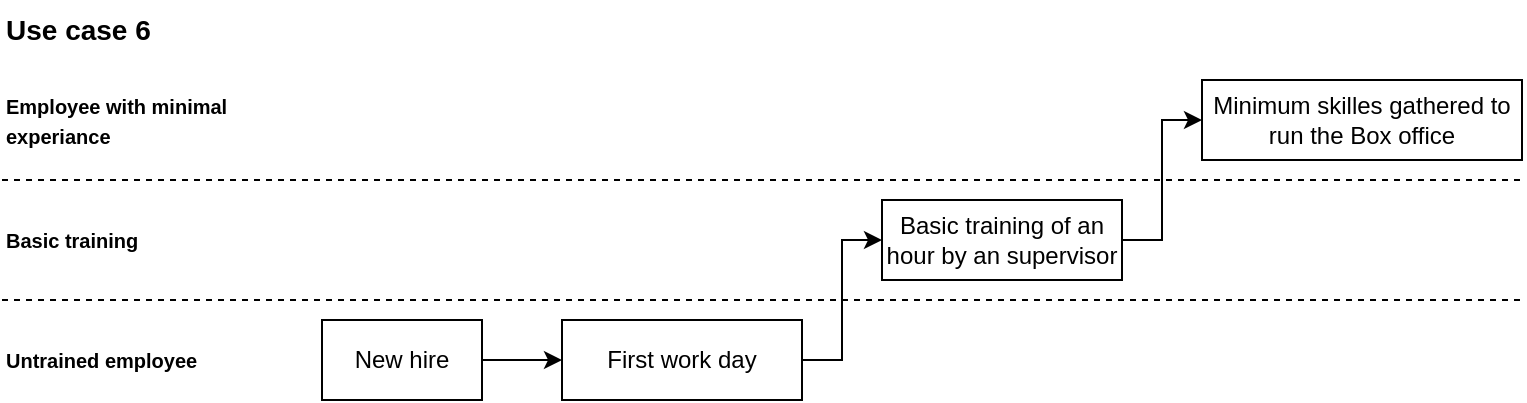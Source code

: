 <mxfile version="23.1.0" type="github">
  <diagram name="Pagina-1" id="60Yuq9CszL3VLg8wKSDE">
    <mxGraphModel dx="1037" dy="522" grid="1" gridSize="10" guides="1" tooltips="1" connect="1" arrows="1" fold="1" page="1" pageScale="1" pageWidth="827" pageHeight="1169" math="0" shadow="0">
      <root>
        <mxCell id="0" />
        <mxCell id="1" parent="0" />
        <mxCell id="rj7-AJ5aRcVhQy47D3RE-3" style="edgeStyle=orthogonalEdgeStyle;rounded=0;orthogonalLoop=1;jettySize=auto;html=1;entryX=0;entryY=0.5;entryDx=0;entryDy=0;" edge="1" parent="1" source="rj7-AJ5aRcVhQy47D3RE-4" target="rj7-AJ5aRcVhQy47D3RE-6">
          <mxGeometry relative="1" as="geometry" />
        </mxCell>
        <mxCell id="rj7-AJ5aRcVhQy47D3RE-4" value="New hire" style="rounded=0;whiteSpace=wrap;html=1;" vertex="1" parent="1">
          <mxGeometry x="200" y="200" width="80" height="40" as="geometry" />
        </mxCell>
        <mxCell id="rj7-AJ5aRcVhQy47D3RE-5" style="edgeStyle=orthogonalEdgeStyle;rounded=0;orthogonalLoop=1;jettySize=auto;html=1;entryX=0;entryY=0.5;entryDx=0;entryDy=0;" edge="1" parent="1" source="rj7-AJ5aRcVhQy47D3RE-6" target="rj7-AJ5aRcVhQy47D3RE-8">
          <mxGeometry relative="1" as="geometry" />
        </mxCell>
        <mxCell id="rj7-AJ5aRcVhQy47D3RE-6" value="First work day " style="rounded=0;whiteSpace=wrap;html=1;" vertex="1" parent="1">
          <mxGeometry x="320" y="200" width="120" height="40" as="geometry" />
        </mxCell>
        <mxCell id="rj7-AJ5aRcVhQy47D3RE-7" style="edgeStyle=orthogonalEdgeStyle;rounded=0;orthogonalLoop=1;jettySize=auto;html=1;exitX=1;exitY=0.5;exitDx=0;exitDy=0;entryX=0;entryY=0.5;entryDx=0;entryDy=0;" edge="1" parent="1" source="rj7-AJ5aRcVhQy47D3RE-8" target="rj7-AJ5aRcVhQy47D3RE-10">
          <mxGeometry relative="1" as="geometry" />
        </mxCell>
        <mxCell id="rj7-AJ5aRcVhQy47D3RE-8" value="Basic training of an hour by an supervisor" style="rounded=0;whiteSpace=wrap;html=1;" vertex="1" parent="1">
          <mxGeometry x="480" y="140" width="120" height="40" as="geometry" />
        </mxCell>
        <mxCell id="rj7-AJ5aRcVhQy47D3RE-10" value="Minimum skilles gathered to run the Box office" style="rounded=0;whiteSpace=wrap;html=1;" vertex="1" parent="1">
          <mxGeometry x="640" y="80" width="160" height="40" as="geometry" />
        </mxCell>
        <mxCell id="rj7-AJ5aRcVhQy47D3RE-11" value="" style="endArrow=none;dashed=1;html=1;rounded=0;" edge="1" parent="1">
          <mxGeometry width="50" height="50" relative="1" as="geometry">
            <mxPoint x="40" y="130" as="sourcePoint" />
            <mxPoint x="800" y="130" as="targetPoint" />
          </mxGeometry>
        </mxCell>
        <mxCell id="rj7-AJ5aRcVhQy47D3RE-12" value="&lt;font size=&quot;1&quot;&gt;&lt;b&gt;Basic training&lt;br&gt;&lt;/b&gt;&lt;/font&gt;" style="text;html=1;strokeColor=none;fillColor=none;align=left;verticalAlign=middle;whiteSpace=wrap;rounded=0;" vertex="1" parent="1">
          <mxGeometry x="40" y="145" width="120" height="30" as="geometry" />
        </mxCell>
        <mxCell id="rj7-AJ5aRcVhQy47D3RE-13" value="&lt;font size=&quot;1&quot;&gt;&lt;b&gt;Employee with minimal experiance&lt;br&gt;&lt;/b&gt;&lt;/font&gt;" style="text;html=1;strokeColor=none;fillColor=none;align=left;verticalAlign=middle;whiteSpace=wrap;rounded=0;" vertex="1" parent="1">
          <mxGeometry x="40" y="85" width="140" height="30" as="geometry" />
        </mxCell>
        <mxCell id="rj7-AJ5aRcVhQy47D3RE-14" value="" style="endArrow=none;dashed=1;html=1;rounded=0;" edge="1" parent="1">
          <mxGeometry width="50" height="50" relative="1" as="geometry">
            <mxPoint x="40" y="190" as="sourcePoint" />
            <mxPoint x="800" y="190" as="targetPoint" />
          </mxGeometry>
        </mxCell>
        <mxCell id="rj7-AJ5aRcVhQy47D3RE-15" value="&lt;font size=&quot;1&quot;&gt;&lt;b&gt;Untrained employee&lt;br&gt;&lt;/b&gt;&lt;/font&gt;" style="text;html=1;strokeColor=none;fillColor=none;align=left;verticalAlign=middle;whiteSpace=wrap;rounded=0;" vertex="1" parent="1">
          <mxGeometry x="40" y="205" width="120" height="30" as="geometry" />
        </mxCell>
        <mxCell id="rj7-AJ5aRcVhQy47D3RE-19" value="&lt;b&gt;&lt;font style=&quot;font-size: 14px;&quot;&gt;Use case 6&lt;/font&gt;&lt;/b&gt;" style="text;html=1;strokeColor=none;fillColor=none;align=left;verticalAlign=middle;whiteSpace=wrap;rounded=0;" vertex="1" parent="1">
          <mxGeometry x="40" y="40" width="120" height="30" as="geometry" />
        </mxCell>
      </root>
    </mxGraphModel>
  </diagram>
</mxfile>
